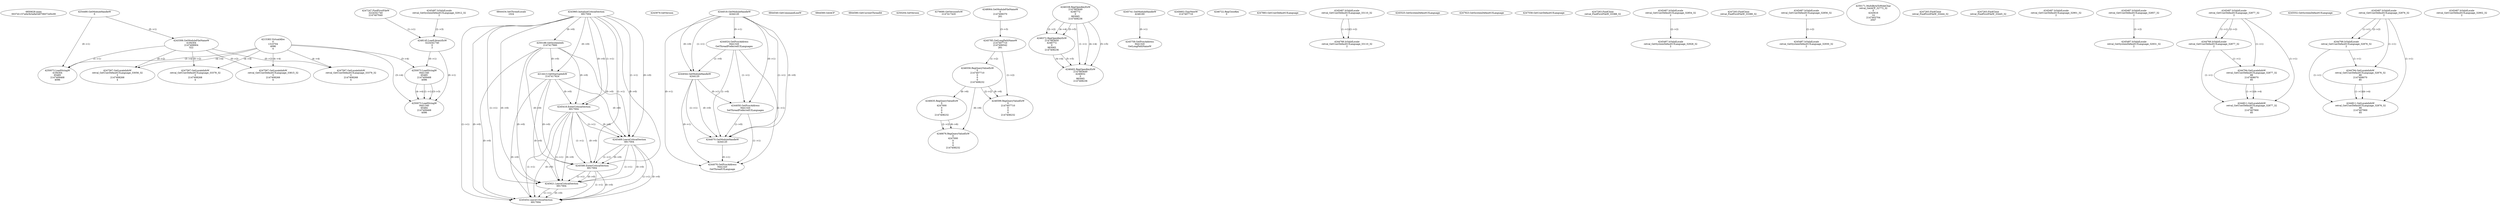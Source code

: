 // Global SCDG with merge call
digraph {
	0 [label="6850628.main
0037d1157a0e3b3a9a548706072d5c09"]
	1 [label="4254480.GetModuleHandleW
0"]
	2 [label="6844434.SetThreadLocale
1024"]
	3 [label="4243965.InitializeCriticalSection
6917004"]
	4 [label="4243979.GetVersion
"]
	5 [label="4244018.GetModuleHandleW
4244120"]
	6 [label="4244024.GetProcAddress
9441320
GetThreadPreferredUILanguages"]
	5 -> 6 [label="(0-->1)"]
	7 [label="4244044.GetModuleHandleW
4244120"]
	5 -> 7 [label="(1-->1)"]
	5 -> 7 [label="(0-->0)"]
	6 -> 7 [label="(1-->0)"]
	8 [label="4244050.GetProcAddress
9441320
SetThreadPreferredUILanguages"]
	5 -> 8 [label="(0-->1)"]
	6 -> 8 [label="(1-->1)"]
	7 -> 8 [label="(0-->1)"]
	9 [label="4244070.GetModuleHandleW
4244120"]
	5 -> 9 [label="(1-->1)"]
	7 -> 9 [label="(1-->1)"]
	5 -> 9 [label="(0-->0)"]
	6 -> 9 [label="(1-->0)"]
	7 -> 9 [label="(0-->0)"]
	8 -> 9 [label="(1-->0)"]
	10 [label="4244076.GetProcAddress
9441320
GetThreadUILanguage"]
	5 -> 10 [label="(0-->1)"]
	6 -> 10 [label="(1-->1)"]
	7 -> 10 [label="(0-->1)"]
	8 -> 10 [label="(1-->1)"]
	9 -> 10 [label="(0-->1)"]
	11 [label="4250188.GetSystemInfo
2147417660"]
	3 -> 11 [label="(0-->0)"]
	12 [label="6844540.GetCommandLineW
"]
	13 [label="4214413.GetStartupInfoW
2147417624"]
	3 -> 13 [label="(0-->0)"]
	11 -> 13 [label="(0-->0)"]
	14 [label="6844560.GetACP
"]
	15 [label="6844580.GetCurrentThreadId
"]
	16 [label="4250204.GetVersion
"]
	17 [label="4276690.GetVersionExW
2147417420"]
	18 [label="4243306.GetModuleFileNameW
4194304
2147408904
522"]
	1 -> 18 [label="(0-->1)"]
	19 [label="4248064.GetModuleFileNameW
0
2147408370
261"]
	20 [label="4215383.VirtualAlloc
0
1310704
4096
4"]
	21 [label="4246338.RegOpenKeyExW
2147483649
4246772
0
983065
2147408236"]
	22 [label="4246372.RegOpenKeyExW
2147483650
4246772
0
983065
2147408236"]
	21 -> 22 [label="(2-->2)"]
	21 -> 22 [label="(4-->4)"]
	21 -> 22 [label="(5-->5)"]
	23 [label="4246402.RegOpenKeyExW
2147483649
4246832
0
983065
2147408236"]
	21 -> 23 [label="(1-->1)"]
	21 -> 23 [label="(4-->4)"]
	22 -> 23 [label="(4-->4)"]
	21 -> 23 [label="(5-->5)"]
	22 -> 23 [label="(5-->5)"]
	24 [label="4245741.GetModuleHandleW
4246160"]
	25 [label="4245758.GetProcAddress
9441320
GetLongPathNameW"]
	24 -> 25 [label="(0-->1)"]
	26 [label="4245785.GetLongPathNameW
2147407710
2147406542
261"]
	19 -> 26 [label="(3-->3)"]
	27 [label="4245683.CharNextW
2147407716"]
	28 [label="4246556.RegQueryValueExW
0
2147407710
0
0
0
2147408232"]
	26 -> 28 [label="(1-->2)"]
	29 [label="4246635.RegQueryValueExW
0
4247000
0
0
0
2147408232"]
	28 -> 29 [label="(6-->6)"]
	30 [label="4246676.RegQueryValueExW
0
4247000
0
0
0
2147408232"]
	29 -> 30 [label="(2-->2)"]
	28 -> 30 [label="(6-->6)"]
	29 -> 30 [label="(6-->6)"]
	31 [label="4246722.RegCloseKey
0"]
	32 [label="4247883.GetUserDefaultUILanguage
"]
	33 [label="4245418.EnterCriticalSection
6917004"]
	3 -> 33 [label="(1-->1)"]
	3 -> 33 [label="(0-->0)"]
	11 -> 33 [label="(0-->0)"]
	13 -> 33 [label="(0-->0)"]
	34 [label="4245469.LeaveCriticalSection
6917004"]
	3 -> 34 [label="(1-->1)"]
	33 -> 34 [label="(1-->1)"]
	3 -> 34 [label="(0-->0)"]
	11 -> 34 [label="(0-->0)"]
	13 -> 34 [label="(0-->0)"]
	33 -> 34 [label="(0-->0)"]
	35 [label="4245487.IsValidLocale
retval_GetUserDefaultUILanguage_33110_32
2"]
	36 [label="4244766.IsValidLocale
retval_GetUserDefaultUILanguage_33110_32
2"]
	35 -> 36 [label="(1-->1)"]
	35 -> 36 [label="(2-->2)"]
	37 [label="4245525.GetSystemDefaultUILanguage
"]
	38 [label="4245580.EnterCriticalSection
6917004"]
	3 -> 38 [label="(1-->1)"]
	33 -> 38 [label="(1-->1)"]
	34 -> 38 [label="(1-->1)"]
	3 -> 38 [label="(0-->0)"]
	11 -> 38 [label="(0-->0)"]
	13 -> 38 [label="(0-->0)"]
	33 -> 38 [label="(0-->0)"]
	34 -> 38 [label="(0-->0)"]
	39 [label="4245621.LeaveCriticalSection
6917004"]
	3 -> 39 [label="(1-->1)"]
	33 -> 39 [label="(1-->1)"]
	34 -> 39 [label="(1-->1)"]
	38 -> 39 [label="(1-->1)"]
	3 -> 39 [label="(0-->0)"]
	11 -> 39 [label="(0-->0)"]
	13 -> 39 [label="(0-->0)"]
	33 -> 39 [label="(0-->0)"]
	34 -> 39 [label="(0-->0)"]
	38 -> 39 [label="(0-->0)"]
	40 [label="4247923.GetSystemDefaultUILanguage
"]
	41 [label="4245454.LeaveCriticalSection
6917004"]
	3 -> 41 [label="(1-->1)"]
	33 -> 41 [label="(1-->1)"]
	34 -> 41 [label="(1-->1)"]
	38 -> 41 [label="(1-->1)"]
	39 -> 41 [label="(1-->1)"]
	3 -> 41 [label="(0-->0)"]
	11 -> 41 [label="(0-->0)"]
	13 -> 41 [label="(0-->0)"]
	33 -> 41 [label="(0-->0)"]
	34 -> 41 [label="(0-->0)"]
	38 -> 41 [label="(0-->0)"]
	39 -> 41 [label="(0-->0)"]
	42 [label="4247558.GetUserDefaultUILanguage
"]
	43 [label="4247567.GetLocaleInfoW
retval_GetUserDefaultUILanguage_33815_32
3
2147408268
4"]
	18 -> 43 [label="(0-->2)"]
	20 -> 43 [label="(4-->4)"]
	44 [label="4247247.FindFirstFileW
3224341740
2147407640"]
	45 [label="4245487.IsValidLocale
retval_GetSystemDefaultUILanguage_32912_32
2"]
	46 [label="4247567.GetLocaleInfoW
retval_GetUserDefaultUILanguage_33378_32
3
2147408268
4"]
	18 -> 46 [label="(0-->2)"]
	20 -> 46 [label="(4-->4)"]
	47 [label="4247263.FindClose
retval_FindFirstFileW_33388_32"]
	48 [label="4248145.LoadLibraryExW
3224341740
0
2"]
	44 -> 48 [label="(1-->1)"]
	45 -> 48 [label="(2-->3)"]
	49 [label="4250073.LoadStringW
9441340
65485
2147409468
4096"]
	48 -> 49 [label="(0-->1)"]
	20 -> 49 [label="(3-->4)"]
	50 [label="4245487.IsValidLocale
retval_GetUserDefaultUILanguage_32854_32
2"]
	51 [label="4245487.IsValidLocale
retval_GetSystemDefaultUILanguage_32928_32
2"]
	50 -> 51 [label="(2-->2)"]
	52 [label="4247567.GetLocaleInfoW
retval_GetUserDefaultUILanguage_33379_32
3
2147408268
4"]
	18 -> 52 [label="(0-->2)"]
	20 -> 52 [label="(4-->4)"]
	53 [label="4247263.FindClose
retval_FindFirstFileW_33389_32"]
	54 [label="4250073.LoadStringW
9441340
65484
2147409468
4096"]
	48 -> 54 [label="(0-->1)"]
	49 -> 54 [label="(1-->1)"]
	49 -> 54 [label="(3-->3)"]
	20 -> 54 [label="(3-->4)"]
	49 -> 54 [label="(4-->4)"]
	55 [label="4245487.IsValidLocale
retval_GetUserDefaultUILanguage_32856_32
2"]
	56 [label="4245487.IsValidLocale
retval_GetSystemDefaultUILanguage_32930_32
2"]
	55 -> 56 [label="(2-->2)"]
	57 [label="4250171.MultiByteToWideChar
retval_GetACP_32773_32
0
4243616
14
2147403704
2047"]
	58 [label="4247263.FindClose
retval_FindFirstFileW_33444_32"]
	59 [label="4247263.FindClose
retval_FindFirstFileW_33445_32"]
	60 [label="4247567.GetLocaleInfoW
retval_GetUserDefaultUILanguage_33056_32
3
2147408268
4"]
	18 -> 60 [label="(0-->2)"]
	20 -> 60 [label="(4-->4)"]
	61 [label="4250073.LoadStringW
4194304
65485
2147409468
4096"]
	1 -> 61 [label="(0-->1)"]
	18 -> 61 [label="(1-->1)"]
	20 -> 61 [label="(3-->4)"]
	62 [label="4245487.IsValidLocale
retval_GetUserDefaultUILanguage_32901_32
2"]
	63 [label="4245487.IsValidLocale
retval_GetUserDefaultUILanguage_32857_32
2"]
	64 [label="4245487.IsValidLocale
retval_GetSystemDefaultUILanguage_32931_32
2"]
	63 -> 64 [label="(2-->2)"]
	65 [label="4246599.RegQueryValueExW
0
2147407710
0
0
0
2147408232"]
	26 -> 65 [label="(1-->2)"]
	28 -> 65 [label="(2-->2)"]
	28 -> 65 [label="(6-->6)"]
	66 [label="4245487.IsValidLocale
retval_GetUserDefaultUILanguage_32877_32
2"]
	67 [label="4244766.IsValidLocale
retval_GetUserDefaultUILanguage_32877_32
2"]
	66 -> 67 [label="(1-->1)"]
	66 -> 67 [label="(2-->2)"]
	68 [label="4245552.GetSystemDefaultUILanguage
"]
	69 [label="4245487.IsValidLocale
retval_GetUserDefaultUILanguage_32876_32
2"]
	70 [label="4244766.IsValidLocale
retval_GetUserDefaultUILanguage_32876_32
2"]
	69 -> 70 [label="(1-->1)"]
	69 -> 70 [label="(2-->2)"]
	71 [label="4244794.GetLocaleInfoW
retval_GetUserDefaultUILanguage_32876_32
89
2147408070
85"]
	69 -> 71 [label="(1-->1)"]
	70 -> 71 [label="(1-->1)"]
	72 [label="4244811.GetLocaleInfoW
retval_GetUserDefaultUILanguage_32876_32
90
2147407900
85"]
	69 -> 72 [label="(1-->1)"]
	70 -> 72 [label="(1-->1)"]
	71 -> 72 [label="(1-->1)"]
	71 -> 72 [label="(4-->4)"]
	73 [label="4244794.GetLocaleInfoW
retval_GetUserDefaultUILanguage_32877_32
89
2147408070
85"]
	66 -> 73 [label="(1-->1)"]
	67 -> 73 [label="(1-->1)"]
	74 [label="4244811.GetLocaleInfoW
retval_GetUserDefaultUILanguage_32877_32
90
2147407900
85"]
	66 -> 74 [label="(1-->1)"]
	67 -> 74 [label="(1-->1)"]
	73 -> 74 [label="(1-->1)"]
	73 -> 74 [label="(4-->4)"]
	75 [label="4245487.IsValidLocale
retval_GetUserDefaultUILanguage_32902_32
2"]
}
